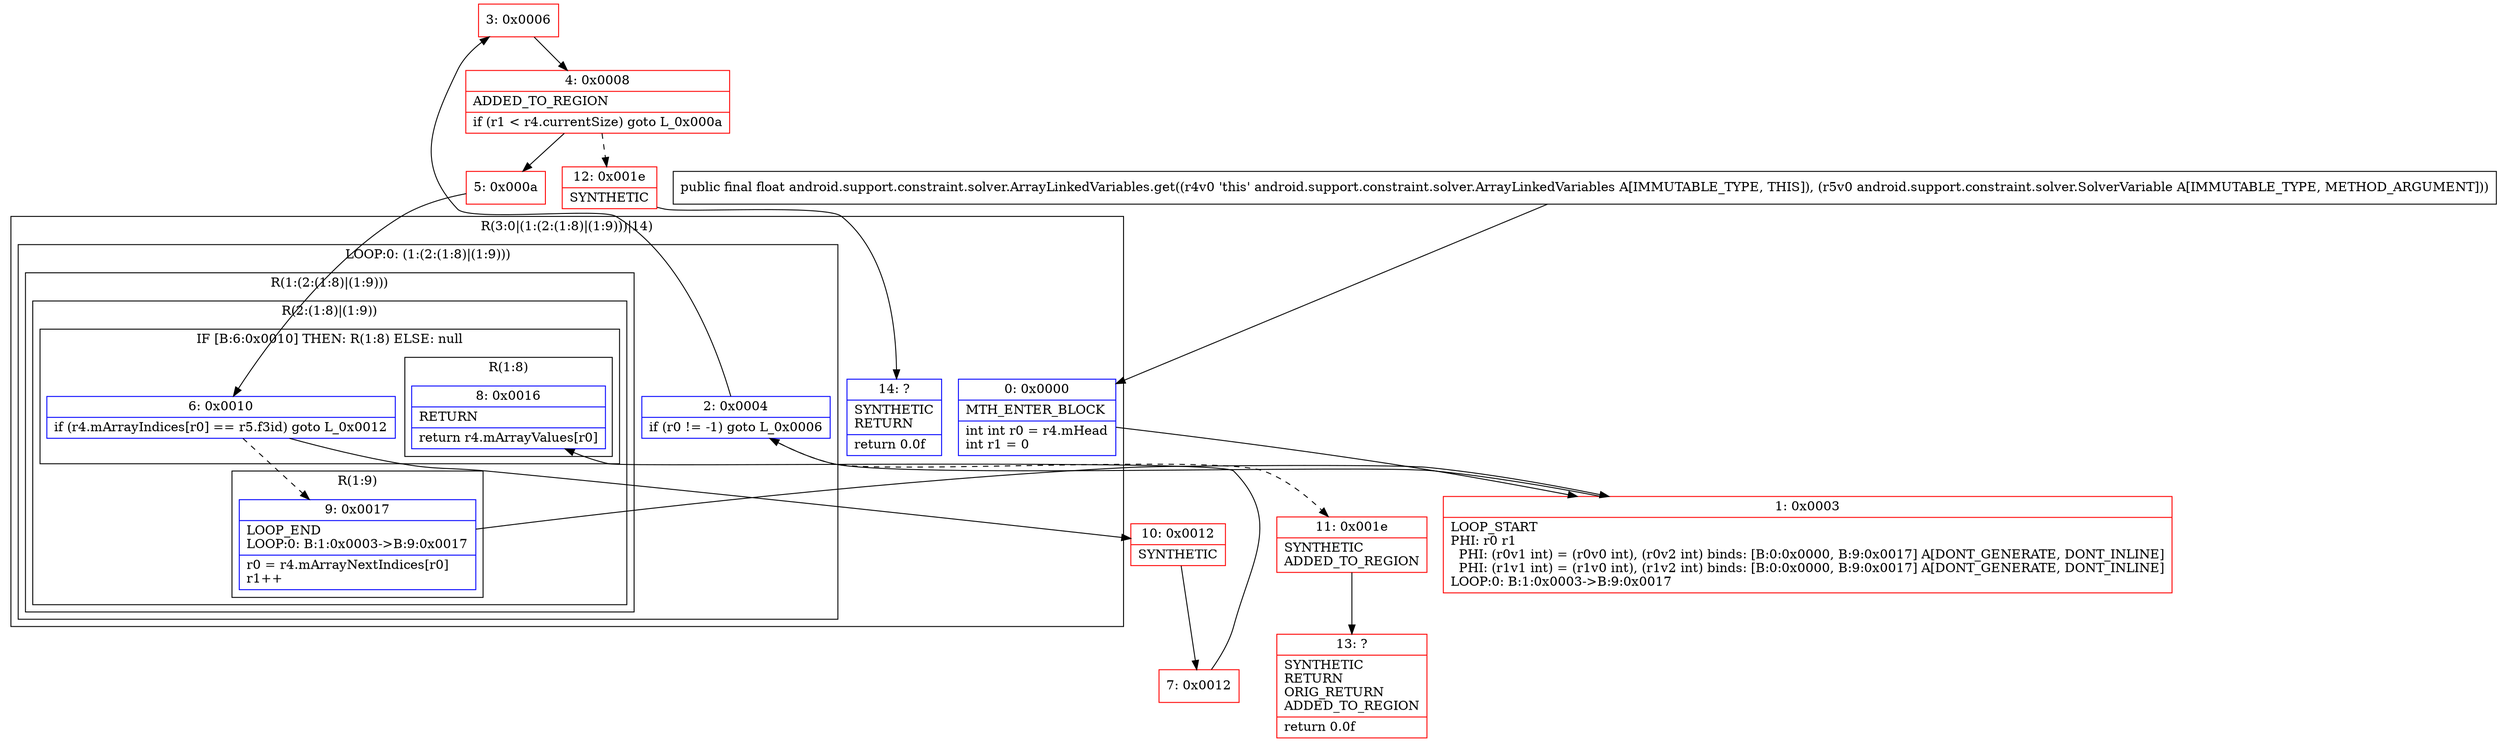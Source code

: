 digraph "CFG forandroid.support.constraint.solver.ArrayLinkedVariables.get(Landroid\/support\/constraint\/solver\/SolverVariable;)F" {
subgraph cluster_Region_1343331973 {
label = "R(3:0|(1:(2:(1:8)|(1:9)))|14)";
node [shape=record,color=blue];
Node_0 [shape=record,label="{0\:\ 0x0000|MTH_ENTER_BLOCK\l|int int r0 = r4.mHead\lint r1 = 0\l}"];
subgraph cluster_LoopRegion_45324025 {
label = "LOOP:0: (1:(2:(1:8)|(1:9)))";
node [shape=record,color=blue];
Node_2 [shape=record,label="{2\:\ 0x0004|if (r0 != \-1) goto L_0x0006\l}"];
subgraph cluster_Region_1449253085 {
label = "R(1:(2:(1:8)|(1:9)))";
node [shape=record,color=blue];
subgraph cluster_Region_926495603 {
label = "R(2:(1:8)|(1:9))";
node [shape=record,color=blue];
subgraph cluster_IfRegion_878745330 {
label = "IF [B:6:0x0010] THEN: R(1:8) ELSE: null";
node [shape=record,color=blue];
Node_6 [shape=record,label="{6\:\ 0x0010|if (r4.mArrayIndices[r0] == r5.f3id) goto L_0x0012\l}"];
subgraph cluster_Region_1759101773 {
label = "R(1:8)";
node [shape=record,color=blue];
Node_8 [shape=record,label="{8\:\ 0x0016|RETURN\l|return r4.mArrayValues[r0]\l}"];
}
}
subgraph cluster_Region_1806600434 {
label = "R(1:9)";
node [shape=record,color=blue];
Node_9 [shape=record,label="{9\:\ 0x0017|LOOP_END\lLOOP:0: B:1:0x0003\-\>B:9:0x0017\l|r0 = r4.mArrayNextIndices[r0]\lr1++\l}"];
}
}
}
}
Node_14 [shape=record,label="{14\:\ ?|SYNTHETIC\lRETURN\l|return 0.0f\l}"];
}
Node_1 [shape=record,color=red,label="{1\:\ 0x0003|LOOP_START\lPHI: r0 r1 \l  PHI: (r0v1 int) = (r0v0 int), (r0v2 int) binds: [B:0:0x0000, B:9:0x0017] A[DONT_GENERATE, DONT_INLINE]\l  PHI: (r1v1 int) = (r1v0 int), (r1v2 int) binds: [B:0:0x0000, B:9:0x0017] A[DONT_GENERATE, DONT_INLINE]\lLOOP:0: B:1:0x0003\-\>B:9:0x0017\l}"];
Node_3 [shape=record,color=red,label="{3\:\ 0x0006}"];
Node_4 [shape=record,color=red,label="{4\:\ 0x0008|ADDED_TO_REGION\l|if (r1 \< r4.currentSize) goto L_0x000a\l}"];
Node_5 [shape=record,color=red,label="{5\:\ 0x000a}"];
Node_7 [shape=record,color=red,label="{7\:\ 0x0012}"];
Node_10 [shape=record,color=red,label="{10\:\ 0x0012|SYNTHETIC\l}"];
Node_11 [shape=record,color=red,label="{11\:\ 0x001e|SYNTHETIC\lADDED_TO_REGION\l}"];
Node_12 [shape=record,color=red,label="{12\:\ 0x001e|SYNTHETIC\l}"];
Node_13 [shape=record,color=red,label="{13\:\ ?|SYNTHETIC\lRETURN\lORIG_RETURN\lADDED_TO_REGION\l|return 0.0f\l}"];
MethodNode[shape=record,label="{public final float android.support.constraint.solver.ArrayLinkedVariables.get((r4v0 'this' android.support.constraint.solver.ArrayLinkedVariables A[IMMUTABLE_TYPE, THIS]), (r5v0 android.support.constraint.solver.SolverVariable A[IMMUTABLE_TYPE, METHOD_ARGUMENT])) }"];
MethodNode -> Node_0;
Node_0 -> Node_1;
Node_2 -> Node_3;
Node_2 -> Node_11[style=dashed];
Node_6 -> Node_9[style=dashed];
Node_6 -> Node_10;
Node_9 -> Node_1;
Node_1 -> Node_2;
Node_3 -> Node_4;
Node_4 -> Node_5;
Node_4 -> Node_12[style=dashed];
Node_5 -> Node_6;
Node_7 -> Node_8;
Node_10 -> Node_7;
Node_11 -> Node_13;
Node_12 -> Node_14;
}

